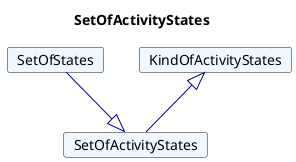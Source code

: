 @startuml
Title SetOfActivityStates 

Card SetOfActivityStates #F0F8FF [
SetOfActivityStates
]
Card SetOfStates #F0F8FF [
SetOfStates
]
SetOfStates --|> SetOfActivityStates  #00008B 
Card KindOfActivityStates #F0F8FF [
KindOfActivityStates
]
KindOfActivityStates <|-- SetOfActivityStates  #00008B 
@enduml